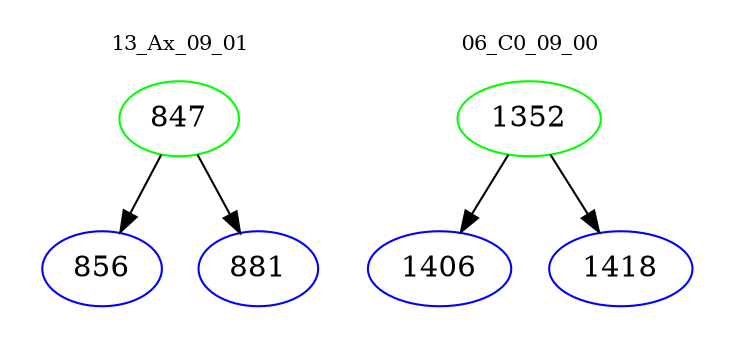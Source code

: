 digraph{
subgraph cluster_0 {
color = white
label = "13_Ax_09_01";
fontsize=10;
T0_847 [label="847", color="green"]
T0_847 -> T0_856 [color="black"]
T0_856 [label="856", color="blue"]
T0_847 -> T0_881 [color="black"]
T0_881 [label="881", color="blue"]
}
subgraph cluster_1 {
color = white
label = "06_C0_09_00";
fontsize=10;
T1_1352 [label="1352", color="green"]
T1_1352 -> T1_1406 [color="black"]
T1_1406 [label="1406", color="blue"]
T1_1352 -> T1_1418 [color="black"]
T1_1418 [label="1418", color="blue"]
}
}
